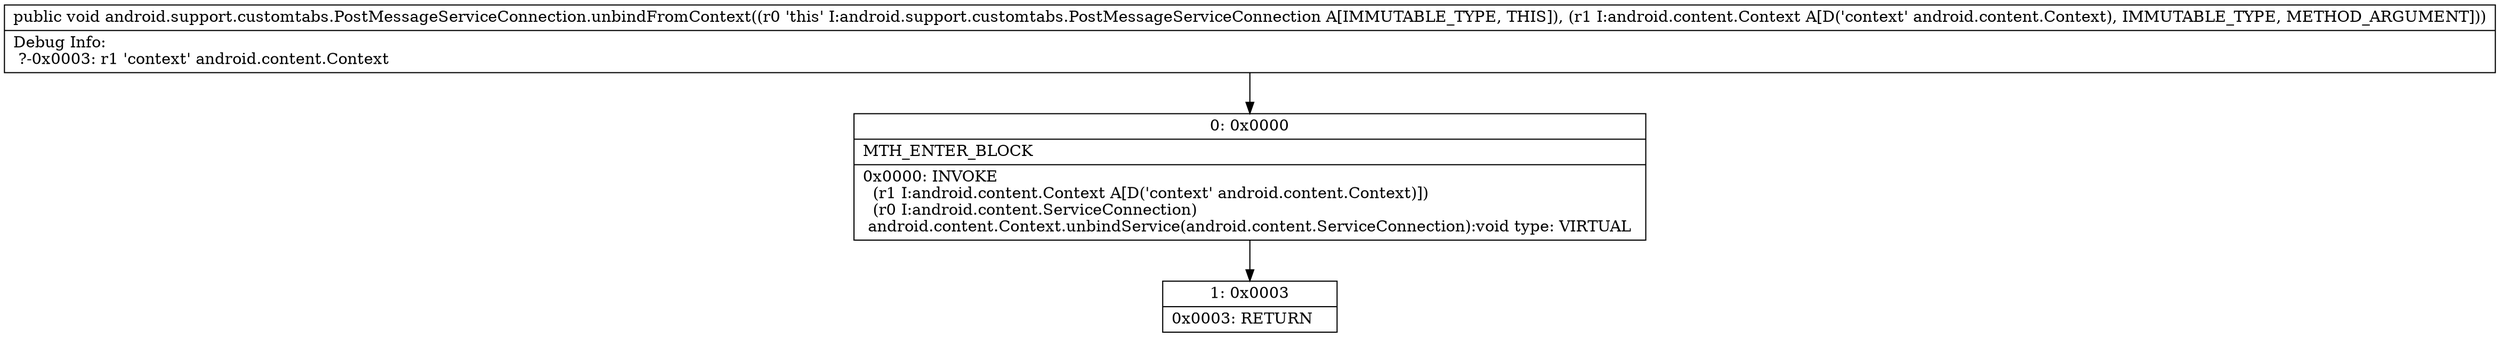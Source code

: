 digraph "CFG forandroid.support.customtabs.PostMessageServiceConnection.unbindFromContext(Landroid\/content\/Context;)V" {
Node_0 [shape=record,label="{0\:\ 0x0000|MTH_ENTER_BLOCK\l|0x0000: INVOKE  \l  (r1 I:android.content.Context A[D('context' android.content.Context)])\l  (r0 I:android.content.ServiceConnection)\l android.content.Context.unbindService(android.content.ServiceConnection):void type: VIRTUAL \l}"];
Node_1 [shape=record,label="{1\:\ 0x0003|0x0003: RETURN   \l}"];
MethodNode[shape=record,label="{public void android.support.customtabs.PostMessageServiceConnection.unbindFromContext((r0 'this' I:android.support.customtabs.PostMessageServiceConnection A[IMMUTABLE_TYPE, THIS]), (r1 I:android.content.Context A[D('context' android.content.Context), IMMUTABLE_TYPE, METHOD_ARGUMENT]))  | Debug Info:\l  ?\-0x0003: r1 'context' android.content.Context\l}"];
MethodNode -> Node_0;
Node_0 -> Node_1;
}

